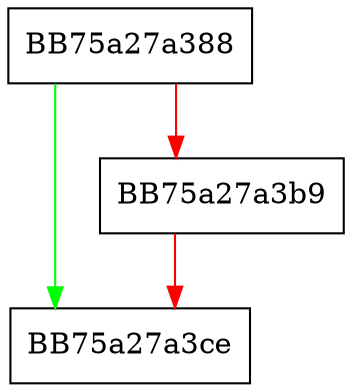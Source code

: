 digraph _Makestr {
  node [shape="box"];
  graph [splines=ortho];
  BB75a27a388 -> BB75a27a3ce [color="green"];
  BB75a27a388 -> BB75a27a3b9 [color="red"];
  BB75a27a3b9 -> BB75a27a3ce [color="red"];
}